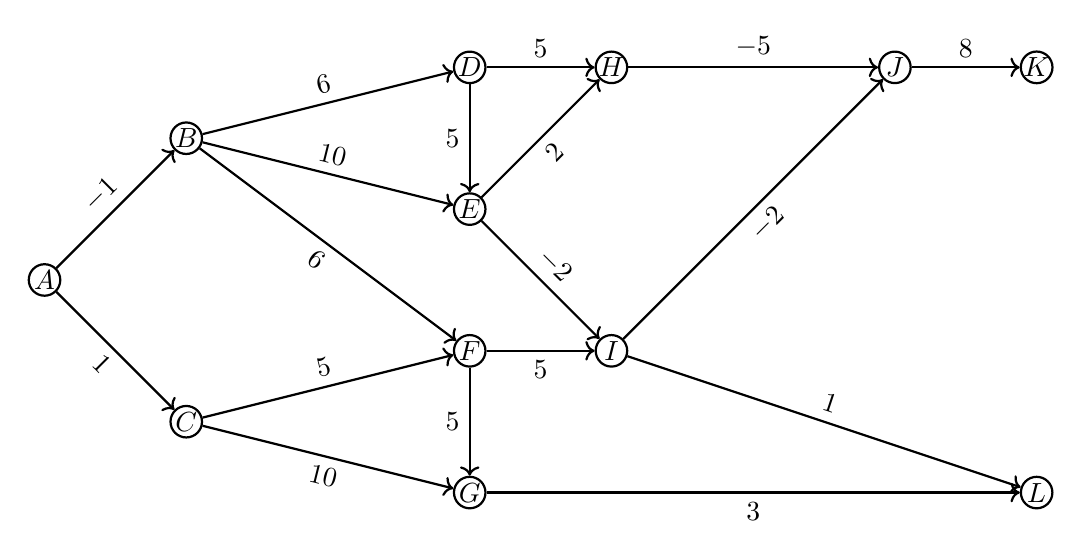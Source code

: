 \begin{tikzpicture}[style=thick,scale=0.9]
\tikzstyle{vertex}=[draw, circle, fill=white, inner sep=0pt, minimum size=4mm]

\node[vertex] (A) at (-7, 0) {$A$};
\node[vertex] (B) at (-5, 2) {$B$};
\node[vertex] (C) at (-5,-2) {$C$};
\node[vertex] (D) at (-1, 3) {$D$};
\node[vertex] (E) at (-1, 1) {$E$};
\node[vertex] (F) at (-1,-1) {$F$};
\node[vertex] (G) at (-1,-3) {$G$};
\node[vertex] (H) at ( 1, 3) {$H$};
\node[vertex] (I) at ( 1,-1) {$I$};
\node[vertex] (J) at ( 5, 3) {$J$};
\node[vertex] (K) at ( 7, 3) {$K$};
\node[vertex] (L) at ( 7,-3) {$L$};

\draw[->] (A) -- (B) node [midway, above, sloped] {$-1$};
\draw[->] (A) -- (C) node [midway, below, sloped] {$1$};
\draw[->] (B) -- (D) node [midway, above, sloped] {$6$};
\draw[->] (B) -- (E) node [midway, above, sloped] {$10$};
\draw[->] (B) -- (F) node [midway, below, sloped] {$6$};
\draw[->] (C) -- (F) node [midway, above, sloped] {$5$};
\draw[->] (C) -- (G) node [midway, below, sloped] {$10$};
\draw[->] (D) -- (E) node [midway, left] {$5$};
\draw[->] (D) -- (H) node [midway, above] {$5$};
\draw[->] (E) -- (H) node [midway, below, sloped] {$2$};
\draw[->] (E) -- (I) node [midway, above, sloped] {$-2$};
\draw[->] (F) -- (G) node [midway, left] {$5$};
\draw[->] (F) -- (I) node [midway, below] {$5$};
\draw[->] (G) -- (L) node [midway, below] {$3$};
\draw[->] (H) -- (J) node [midway, above] {$-5$};
\draw[->] (I) -- (J) node [midway, below, sloped] {$-2$};
\draw[->] (I) -- (L) node [midway, above, sloped] {$1$};
\draw[->] (J) -- (K) node [midway, above] {$8$};

\end{tikzpicture}
